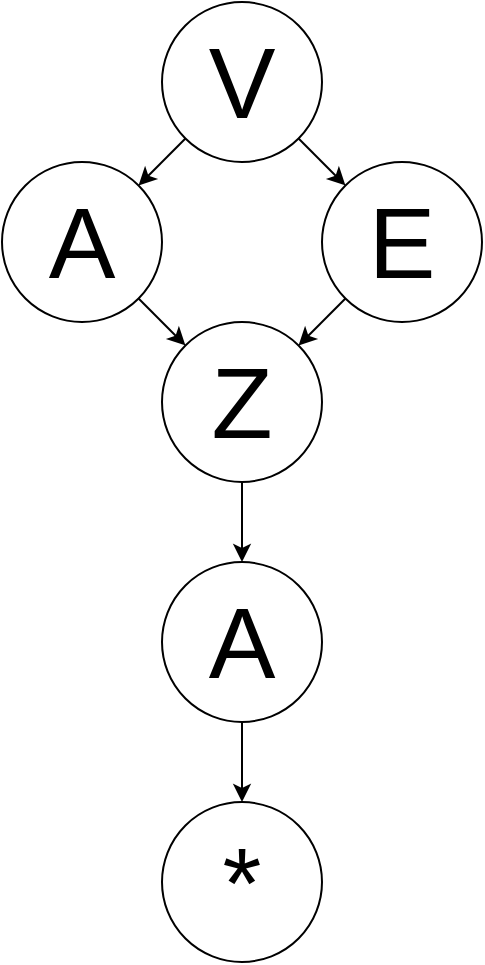 <mxfile version="14.2.5" type="device"><diagram id="Za2g80id7U2GGMGSpMEZ" name="Graf"><mxGraphModel dx="1418" dy="731" grid="1" gridSize="10" guides="1" tooltips="1" connect="1" arrows="1" fold="1" page="1" pageScale="1" pageWidth="827" pageHeight="1169" math="0" shadow="0"><root><mxCell id="0"/><mxCell id="1" parent="0"/><mxCell id="AoHG0b_gZFoFRVMmX3Jy-1" value="&lt;font style=&quot;font-size: 50px&quot;&gt;V&lt;/font&gt;" style="ellipse;whiteSpace=wrap;html=1;aspect=fixed;" parent="1" vertex="1"><mxGeometry x="280" y="80" width="80" height="80" as="geometry"/></mxCell><mxCell id="skc3kiMRPxyOOTkUF_St-1" value="&lt;font style=&quot;font-size: 50px&quot;&gt;A&lt;/font&gt;" style="ellipse;whiteSpace=wrap;html=1;aspect=fixed;" vertex="1" parent="1"><mxGeometry x="200" y="160" width="80" height="80" as="geometry"/></mxCell><mxCell id="skc3kiMRPxyOOTkUF_St-2" value="&lt;font style=&quot;font-size: 50px&quot;&gt;E&lt;/font&gt;" style="ellipse;whiteSpace=wrap;html=1;aspect=fixed;" vertex="1" parent="1"><mxGeometry x="360" y="160" width="80" height="80" as="geometry"/></mxCell><mxCell id="skc3kiMRPxyOOTkUF_St-10" style="edgeStyle=orthogonalEdgeStyle;rounded=0;orthogonalLoop=1;jettySize=auto;html=1;entryX=0.5;entryY=0;entryDx=0;entryDy=0;" edge="1" parent="1" source="skc3kiMRPxyOOTkUF_St-3" target="skc3kiMRPxyOOTkUF_St-4"><mxGeometry relative="1" as="geometry"/></mxCell><mxCell id="skc3kiMRPxyOOTkUF_St-3" value="&lt;font style=&quot;font-size: 50px&quot;&gt;Z&lt;/font&gt;" style="ellipse;whiteSpace=wrap;html=1;aspect=fixed;" vertex="1" parent="1"><mxGeometry x="280" y="240" width="80" height="80" as="geometry"/></mxCell><mxCell id="skc3kiMRPxyOOTkUF_St-11" style="edgeStyle=orthogonalEdgeStyle;rounded=0;orthogonalLoop=1;jettySize=auto;html=1;entryX=0.5;entryY=0;entryDx=0;entryDy=0;" edge="1" parent="1" source="skc3kiMRPxyOOTkUF_St-4" target="skc3kiMRPxyOOTkUF_St-5"><mxGeometry relative="1" as="geometry"/></mxCell><mxCell id="skc3kiMRPxyOOTkUF_St-4" value="&lt;font style=&quot;font-size: 50px&quot;&gt;A&lt;/font&gt;" style="ellipse;whiteSpace=wrap;html=1;aspect=fixed;" vertex="1" parent="1"><mxGeometry x="280" y="360" width="80" height="80" as="geometry"/></mxCell><mxCell id="skc3kiMRPxyOOTkUF_St-5" value="&lt;font style=&quot;font-size: 50px&quot;&gt;*&lt;/font&gt;" style="ellipse;whiteSpace=wrap;html=1;aspect=fixed;" vertex="1" parent="1"><mxGeometry x="280" y="480" width="80" height="80" as="geometry"/></mxCell><mxCell id="skc3kiMRPxyOOTkUF_St-6" value="" style="endArrow=classic;html=1;exitX=0;exitY=1;exitDx=0;exitDy=0;entryX=1;entryY=0;entryDx=0;entryDy=0;" edge="1" parent="1" source="AoHG0b_gZFoFRVMmX3Jy-1" target="skc3kiMRPxyOOTkUF_St-1"><mxGeometry width="50" height="50" relative="1" as="geometry"><mxPoint x="170" y="120" as="sourcePoint"/><mxPoint x="220" y="70" as="targetPoint"/></mxGeometry></mxCell><mxCell id="skc3kiMRPxyOOTkUF_St-7" value="" style="endArrow=classic;html=1;exitX=1;exitY=1;exitDx=0;exitDy=0;entryX=0;entryY=0;entryDx=0;entryDy=0;" edge="1" parent="1" source="AoHG0b_gZFoFRVMmX3Jy-1" target="skc3kiMRPxyOOTkUF_St-2"><mxGeometry width="50" height="50" relative="1" as="geometry"><mxPoint x="420" y="100" as="sourcePoint"/><mxPoint x="470" y="50" as="targetPoint"/></mxGeometry></mxCell><mxCell id="skc3kiMRPxyOOTkUF_St-8" value="" style="endArrow=classic;html=1;exitX=1;exitY=1;exitDx=0;exitDy=0;entryX=0;entryY=0;entryDx=0;entryDy=0;" edge="1" parent="1" source="skc3kiMRPxyOOTkUF_St-1" target="skc3kiMRPxyOOTkUF_St-3"><mxGeometry width="50" height="50" relative="1" as="geometry"><mxPoint x="160" y="320" as="sourcePoint"/><mxPoint x="210" y="270" as="targetPoint"/></mxGeometry></mxCell><mxCell id="skc3kiMRPxyOOTkUF_St-9" value="" style="endArrow=classic;html=1;exitX=0;exitY=1;exitDx=0;exitDy=0;entryX=1;entryY=0;entryDx=0;entryDy=0;" edge="1" parent="1" source="skc3kiMRPxyOOTkUF_St-2" target="skc3kiMRPxyOOTkUF_St-3"><mxGeometry width="50" height="50" relative="1" as="geometry"><mxPoint x="390" y="360" as="sourcePoint"/><mxPoint x="440" y="310" as="targetPoint"/></mxGeometry></mxCell></root></mxGraphModel></diagram></mxfile>
